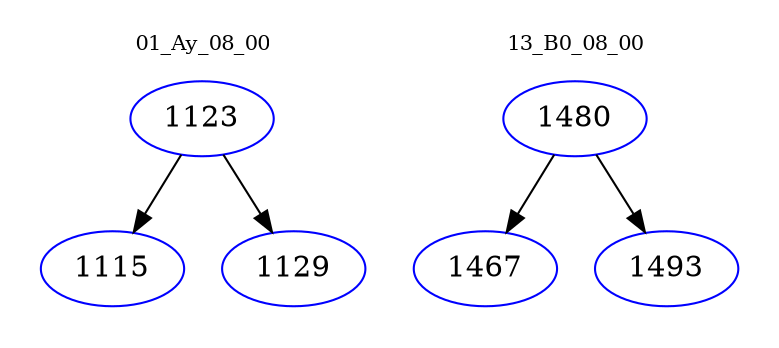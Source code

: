 digraph{
subgraph cluster_0 {
color = white
label = "01_Ay_08_00";
fontsize=10;
T0_1123 [label="1123", color="blue"]
T0_1123 -> T0_1115 [color="black"]
T0_1115 [label="1115", color="blue"]
T0_1123 -> T0_1129 [color="black"]
T0_1129 [label="1129", color="blue"]
}
subgraph cluster_1 {
color = white
label = "13_B0_08_00";
fontsize=10;
T1_1480 [label="1480", color="blue"]
T1_1480 -> T1_1467 [color="black"]
T1_1467 [label="1467", color="blue"]
T1_1480 -> T1_1493 [color="black"]
T1_1493 [label="1493", color="blue"]
}
}
